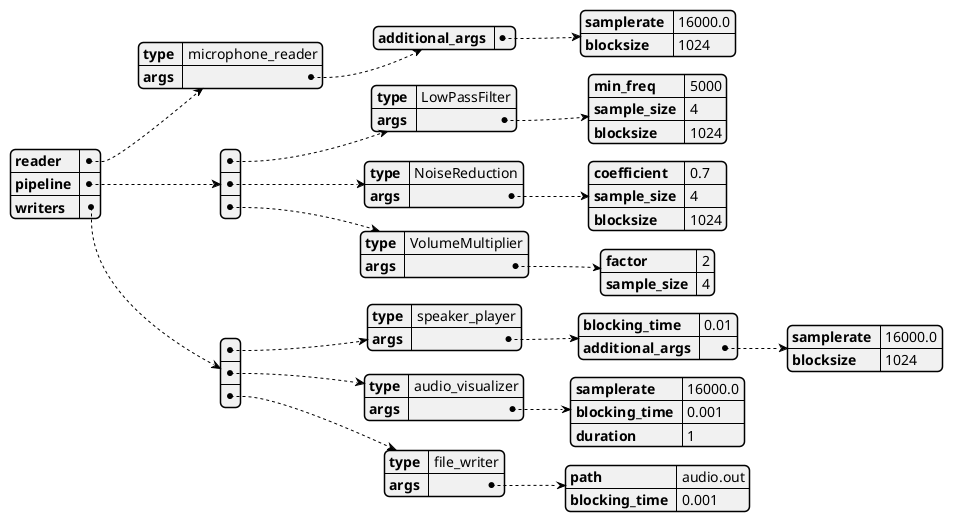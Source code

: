 @startyaml
reader :
    type : microphone_reader
    args :
        additional_args :
            samplerate :16000.0
            blocksize :1024
pipeline :
    -
        type : LowPassFilter
        args :
            min_freq : 5000
            sample_size : 4
            blocksize : 1024
    -
        type : NoiseReduction
        args :
            coefficient : 0.7
            sample_size : 4
            blocksize :1024
    -
        type : VolumeMultiplier
        args :
            factor : 2
            sample_size : 4

writers :
    -
        type : speaker_player
        args :
            blocking_time :0.01
            additional_args :
                samplerate :16000.0
                blocksize :1024
    -
        type : audio_visualizer
        args :
            samplerate :16000.0
            blocking_time :0.001
            duration :1
    -
        type : file_writer
        args :
            path : audio.out
            blocking_time :0.001
@endyaml
